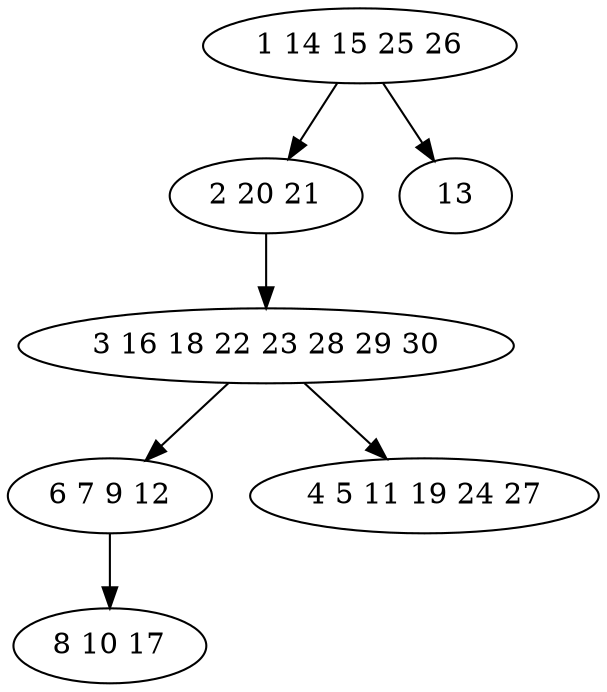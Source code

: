 digraph true_tree {
	"0" -> "1"
	"1" -> "2"
	"0" -> "3"
	"2" -> "4"
	"4" -> "5"
	"2" -> "6"
	"0" [label="1 14 15 25 26"];
	"1" [label="2 20 21"];
	"2" [label="3 16 18 22 23 28 29 30"];
	"3" [label="13"];
	"4" [label="6 7 9 12"];
	"5" [label="8 10 17"];
	"6" [label="4 5 11 19 24 27"];
}
